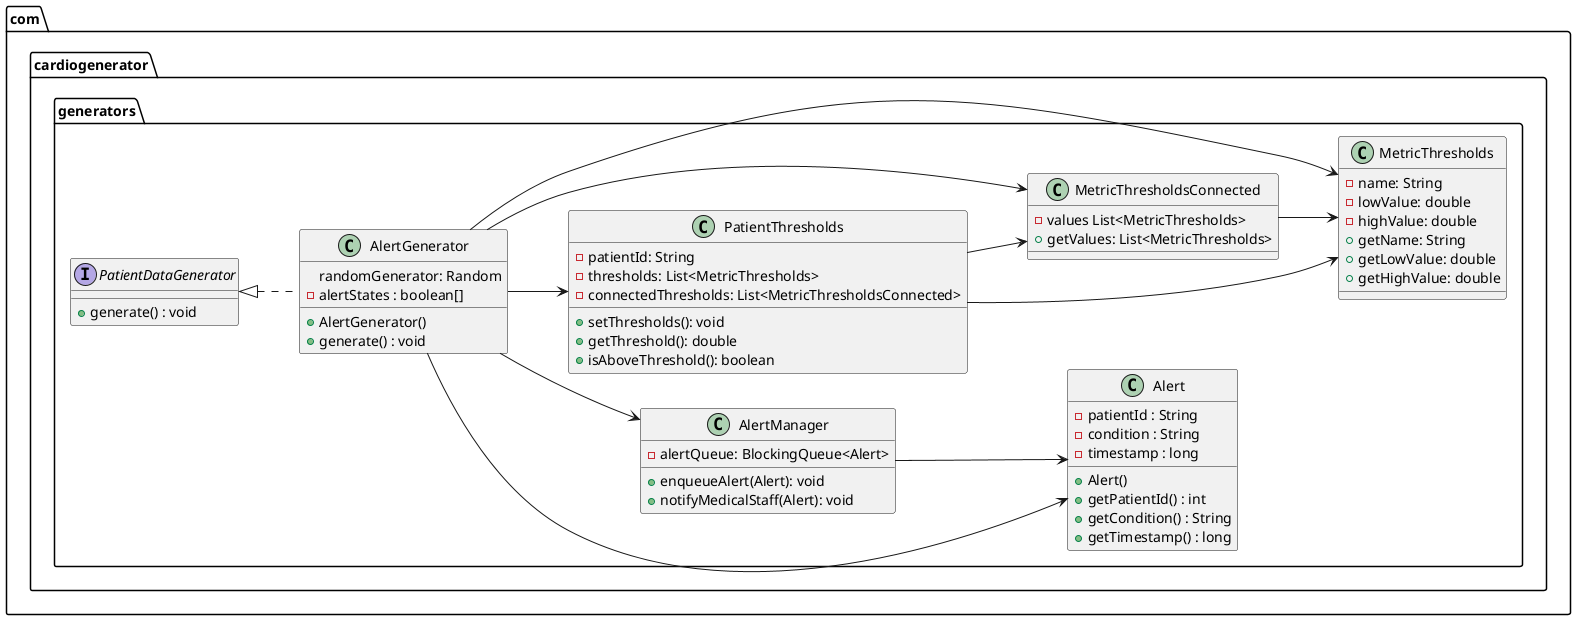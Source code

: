 @startuml
'https://plantuml.com/class-diagram
allowmixing

left to right direction
package "com.cardiogenerator.generators"{

interface PatientDataGenerator{
 + generate() : void
}


class AlertGenerator implements PatientDataGenerator {
  randomGenerator: Random
 - alertStates : boolean[]
 + AlertGenerator()
 + generate() : void
}

class Alert {
 - patientId : String
 - condition : String
 - timestamp : long
 + Alert()
 + getPatientId() : int
 + getCondition() : String
 + getTimestamp() : long
}

class AlertManager {
 - alertQueue: BlockingQueue<Alert>
 + enqueueAlert(Alert): void
 + notifyMedicalStaff(Alert): void
}

class PatientThresholds {
 - patientId: String
 - thresholds: List<MetricThresholds>
 - connectedThresholds: List<MetricThresholdsConnected>
 + setThresholds(): void
 + getThreshold(): double
 + isAboveThreshold(): boolean
}

class MetricThresholds {

 - name: String
 - lowValue: double
 - highValue: double
 + getName: String
 + getLowValue: double
 + getHighValue: double

}

class MetricThresholdsConnected {
'fusion
- values List<MetricThresholds>
+ getValues: List<MetricThresholds>

  }


}


AlertGenerator --> AlertManager
AlertGenerator --> PatientThresholds
AlertGenerator --> Alert
AlertGenerator --> MetricThresholds
AlertGenerator --> MetricThresholdsConnected
AlertManager --> Alert
MetricThresholdsConnected --> MetricThresholds
PatientThresholds --> MetricThresholds
PatientThresholds --> MetricThresholdsConnected




@enduml